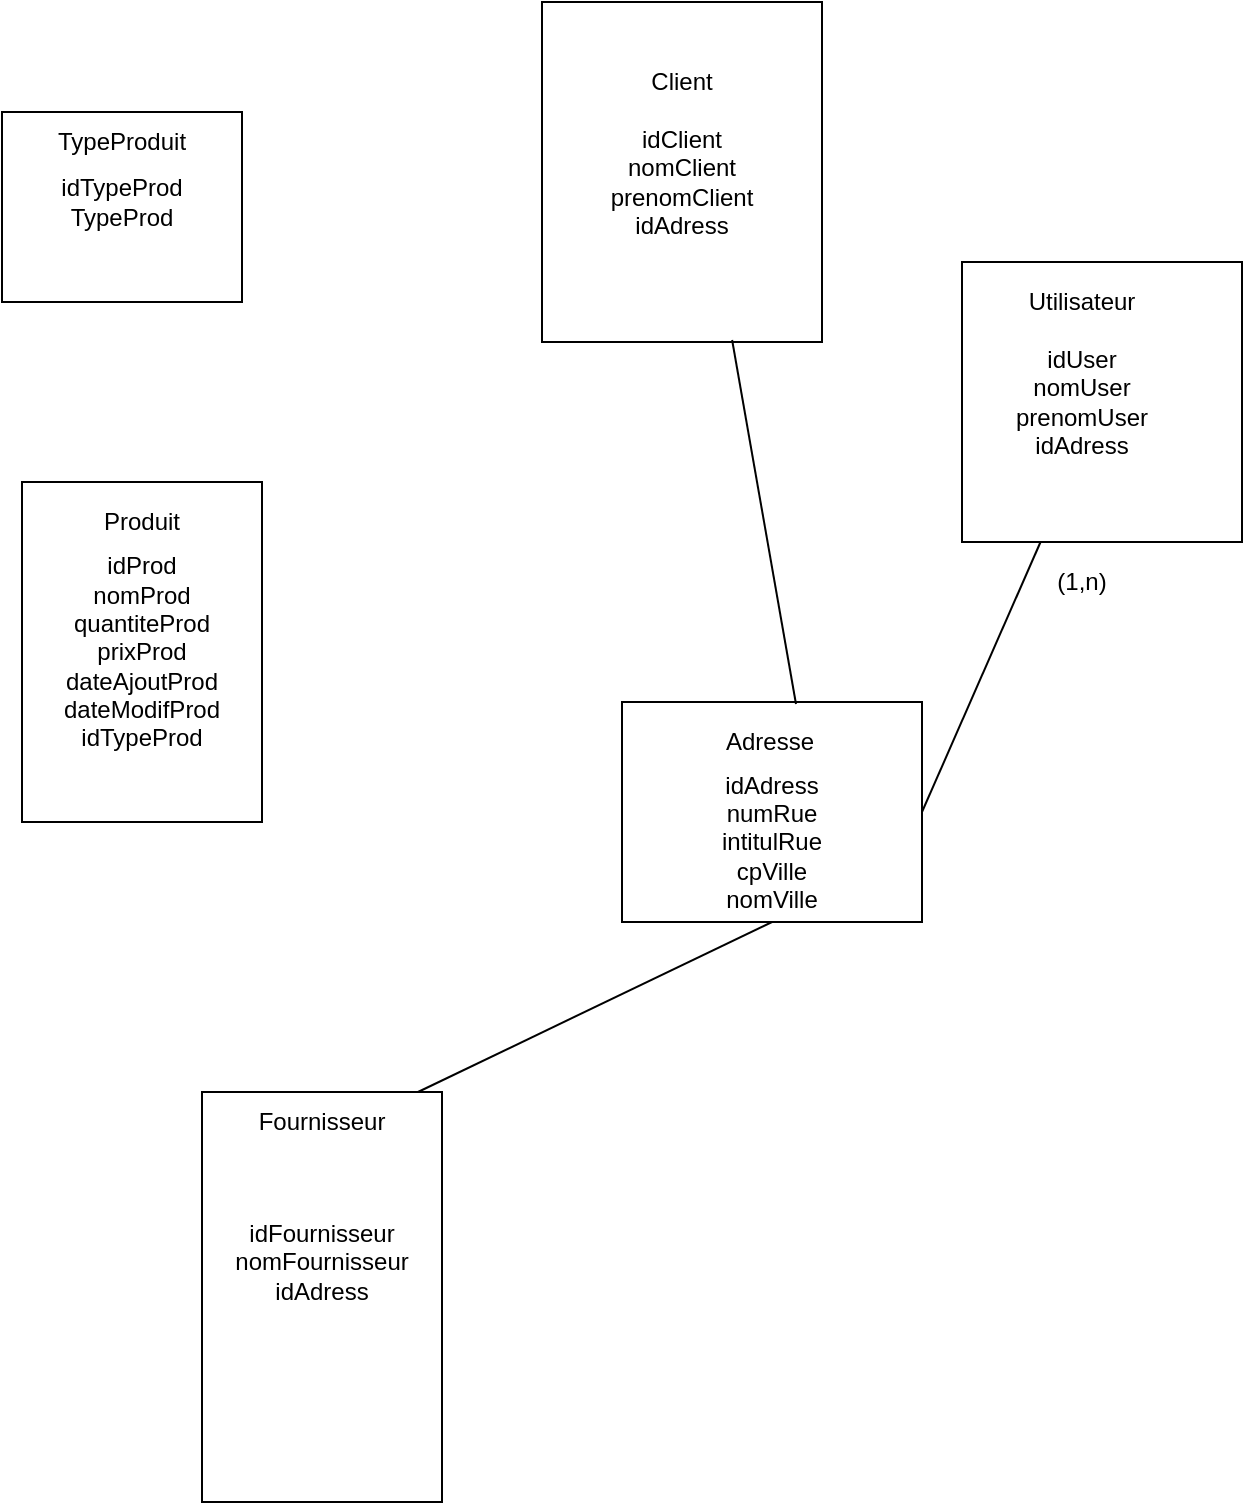 <mxfile version="12.9.4" type="github">
  <diagram id="jEuXmXIv4p6gIk_5oJhH" name="Page-1">
    <mxGraphModel dx="946" dy="548" grid="1" gridSize="10" guides="1" tooltips="1" connect="1" arrows="1" fold="1" page="1" pageScale="1" pageWidth="827" pageHeight="1169" math="0" shadow="0">
      <root>
        <mxCell id="0" />
        <mxCell id="1" parent="0" />
        <mxCell id="WEUfVhvp38oiTWdaOPh4-2" value="" style="rounded=0;whiteSpace=wrap;html=1;" parent="1" vertex="1">
          <mxGeometry x="530" y="170" width="140" height="140" as="geometry" />
        </mxCell>
        <mxCell id="WEUfVhvp38oiTWdaOPh4-3" value="Utilisateur" style="text;html=1;strokeColor=none;fillColor=none;align=center;verticalAlign=middle;whiteSpace=wrap;rounded=0;" parent="1" vertex="1">
          <mxGeometry x="570" y="180" width="40" height="20" as="geometry" />
        </mxCell>
        <mxCell id="WEUfVhvp38oiTWdaOPh4-6" value="idUser&lt;br&gt;nomUser&lt;br&gt;prenomUser&lt;br&gt;idAdress" style="text;html=1;strokeColor=none;fillColor=none;align=center;verticalAlign=middle;whiteSpace=wrap;rounded=0;" parent="1" vertex="1">
          <mxGeometry x="570" y="230" width="40" height="20" as="geometry" />
        </mxCell>
        <mxCell id="UMJbszNfp7T79C8Wnxz_-1" value="" style="rounded=0;whiteSpace=wrap;html=1;" vertex="1" parent="1">
          <mxGeometry x="360" y="390" width="150" height="110" as="geometry" />
        </mxCell>
        <mxCell id="UMJbszNfp7T79C8Wnxz_-2" value="Adresse" style="text;html=1;strokeColor=none;fillColor=none;align=center;verticalAlign=middle;whiteSpace=wrap;rounded=0;" vertex="1" parent="1">
          <mxGeometry x="414" y="400" width="40" height="20" as="geometry" />
        </mxCell>
        <mxCell id="UMJbszNfp7T79C8Wnxz_-5" value="idAdress&lt;br&gt;numRue&lt;br&gt;intitulRue&lt;br&gt;cpVille&lt;br&gt;nomVille" style="text;html=1;strokeColor=none;fillColor=none;align=center;verticalAlign=middle;whiteSpace=wrap;rounded=0;" vertex="1" parent="1">
          <mxGeometry x="415" y="450" width="40" height="20" as="geometry" />
        </mxCell>
        <mxCell id="UMJbszNfp7T79C8Wnxz_-6" value="" style="endArrow=none;html=1;exitX=1;exitY=0.5;exitDx=0;exitDy=0;" edge="1" parent="1" source="UMJbszNfp7T79C8Wnxz_-1" target="WEUfVhvp38oiTWdaOPh4-2">
          <mxGeometry width="50" height="50" relative="1" as="geometry">
            <mxPoint x="390" y="310" as="sourcePoint" />
            <mxPoint x="440" y="260" as="targetPoint" />
          </mxGeometry>
        </mxCell>
        <mxCell id="UMJbszNfp7T79C8Wnxz_-7" value="" style="rounded=0;whiteSpace=wrap;html=1;" vertex="1" parent="1">
          <mxGeometry x="320" y="40" width="140" height="170" as="geometry" />
        </mxCell>
        <mxCell id="UMJbszNfp7T79C8Wnxz_-8" value="Client" style="text;html=1;strokeColor=none;fillColor=none;align=center;verticalAlign=middle;whiteSpace=wrap;rounded=0;" vertex="1" parent="1">
          <mxGeometry x="370" y="70" width="40" height="20" as="geometry" />
        </mxCell>
        <mxCell id="UMJbszNfp7T79C8Wnxz_-11" value="idClient&lt;br&gt;nomClient&lt;br&gt;prenomClient&lt;br&gt;idAdress" style="text;html=1;strokeColor=none;fillColor=none;align=center;verticalAlign=middle;whiteSpace=wrap;rounded=0;" vertex="1" parent="1">
          <mxGeometry x="370" y="120" width="40" height="20" as="geometry" />
        </mxCell>
        <mxCell id="UMJbszNfp7T79C8Wnxz_-13" value="" style="endArrow=none;html=1;exitX=0.679;exitY=0.994;exitDx=0;exitDy=0;entryX=0.58;entryY=0.009;entryDx=0;entryDy=0;entryPerimeter=0;exitPerimeter=0;" edge="1" parent="1" source="UMJbszNfp7T79C8Wnxz_-7" target="UMJbszNfp7T79C8Wnxz_-1">
          <mxGeometry width="50" height="50" relative="1" as="geometry">
            <mxPoint x="390" y="310" as="sourcePoint" />
            <mxPoint x="440" y="260" as="targetPoint" />
          </mxGeometry>
        </mxCell>
        <mxCell id="UMJbszNfp7T79C8Wnxz_-14" value="(1,n)" style="text;html=1;strokeColor=none;fillColor=none;align=center;verticalAlign=middle;whiteSpace=wrap;rounded=0;" vertex="1" parent="1">
          <mxGeometry x="570" y="320" width="40" height="20" as="geometry" />
        </mxCell>
        <mxCell id="UMJbszNfp7T79C8Wnxz_-19" value="" style="rounded=0;whiteSpace=wrap;html=1;" vertex="1" parent="1">
          <mxGeometry x="150" y="585" width="120" height="205" as="geometry" />
        </mxCell>
        <mxCell id="UMJbszNfp7T79C8Wnxz_-20" value="Fournisseur" style="text;html=1;strokeColor=none;fillColor=none;align=center;verticalAlign=middle;whiteSpace=wrap;rounded=0;" vertex="1" parent="1">
          <mxGeometry x="190" y="590" width="40" height="20" as="geometry" />
        </mxCell>
        <mxCell id="UMJbszNfp7T79C8Wnxz_-22" value="idFournisseur&lt;br&gt;nomFournisseur&lt;br&gt;idAdress" style="text;html=1;strokeColor=none;fillColor=none;align=center;verticalAlign=middle;whiteSpace=wrap;rounded=0;" vertex="1" parent="1">
          <mxGeometry x="190" y="660" width="40" height="20" as="geometry" />
        </mxCell>
        <mxCell id="UMJbszNfp7T79C8Wnxz_-23" value="" style="endArrow=none;html=1;exitX=0.9;exitY=0;exitDx=0;exitDy=0;exitPerimeter=0;entryX=0.5;entryY=1;entryDx=0;entryDy=0;" edge="1" parent="1" source="UMJbszNfp7T79C8Wnxz_-19" target="UMJbszNfp7T79C8Wnxz_-1">
          <mxGeometry width="50" height="50" relative="1" as="geometry">
            <mxPoint x="390" y="580" as="sourcePoint" />
            <mxPoint x="440" y="530" as="targetPoint" />
          </mxGeometry>
        </mxCell>
        <mxCell id="UMJbszNfp7T79C8Wnxz_-25" value="" style="rounded=0;whiteSpace=wrap;html=1;" vertex="1" parent="1">
          <mxGeometry x="60" y="280" width="120" height="170" as="geometry" />
        </mxCell>
        <mxCell id="UMJbszNfp7T79C8Wnxz_-26" value="Produit" style="text;html=1;strokeColor=none;fillColor=none;align=center;verticalAlign=middle;whiteSpace=wrap;rounded=0;" vertex="1" parent="1">
          <mxGeometry x="100" y="290" width="40" height="20" as="geometry" />
        </mxCell>
        <mxCell id="UMJbszNfp7T79C8Wnxz_-29" value="idProd&lt;br&gt;nomProd&lt;br&gt;quantiteProd&lt;br&gt;prixProd&lt;br&gt;dateAjoutProd&lt;br&gt;dateModifProd&lt;br&gt;idTypeProd" style="text;html=1;strokeColor=none;fillColor=none;align=center;verticalAlign=middle;whiteSpace=wrap;rounded=0;" vertex="1" parent="1">
          <mxGeometry x="100" y="355" width="40" height="20" as="geometry" />
        </mxCell>
        <mxCell id="UMJbszNfp7T79C8Wnxz_-30" value="" style="rounded=0;whiteSpace=wrap;html=1;" vertex="1" parent="1">
          <mxGeometry x="50" y="95" width="120" height="95" as="geometry" />
        </mxCell>
        <mxCell id="UMJbszNfp7T79C8Wnxz_-31" value="TypeProduit" style="text;html=1;strokeColor=none;fillColor=none;align=center;verticalAlign=middle;whiteSpace=wrap;rounded=0;" vertex="1" parent="1">
          <mxGeometry x="90" y="100" width="40" height="20" as="geometry" />
        </mxCell>
        <mxCell id="UMJbszNfp7T79C8Wnxz_-34" value="idTypeProd&lt;br&gt;TypeProd" style="text;html=1;strokeColor=none;fillColor=none;align=center;verticalAlign=middle;whiteSpace=wrap;rounded=0;" vertex="1" parent="1">
          <mxGeometry x="90" y="130" width="40" height="20" as="geometry" />
        </mxCell>
      </root>
    </mxGraphModel>
  </diagram>
</mxfile>
